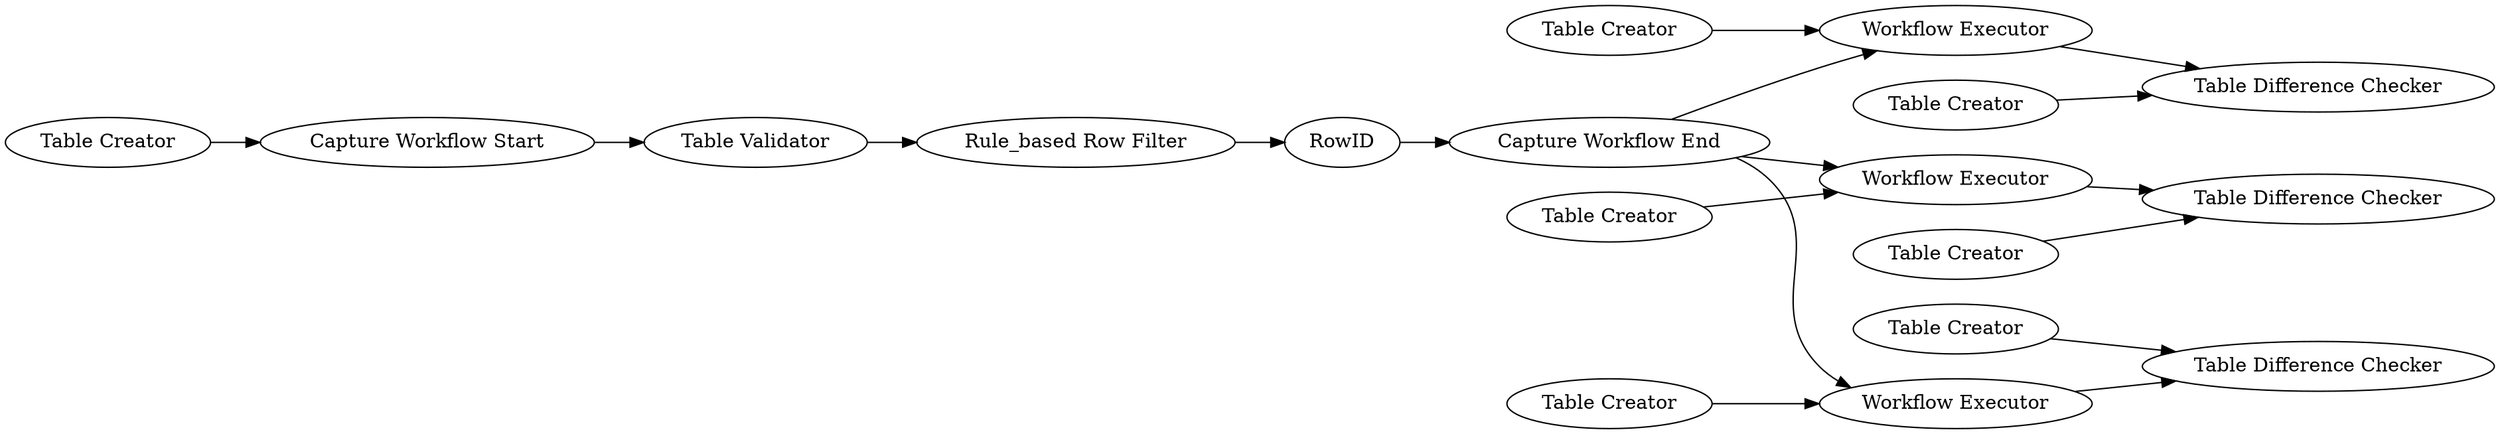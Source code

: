 digraph {
	3 -> 9
	14 -> 13
	20 -> 21
	16 -> 15
	18 -> 2
	4 -> 5
	10 -> 9
	2 -> 15
	8 -> 3
	5 -> 12
	22 -> 20
	15 -> 13
	17 -> 18
	19 -> 21
	12 -> 17
	2 -> 3
	2 -> 20
	5 [label="Capture Workflow Start"]
	16 [label="Table Creator"]
	20 [label="Workflow Executor"]
	13 [label="Table Difference Checker"]
	22 [label="Table Creator"]
	9 [label="Table Difference Checker"]
	4 [label="Table Creator"]
	18 [label=RowID]
	21 [label="Table Difference Checker"]
	10 [label="Table Creator"]
	8 [label="Table Creator"]
	15 [label="Workflow Executor"]
	14 [label="Table Creator"]
	17 [label="Rule_based Row Filter"]
	3 [label="Workflow Executor"]
	2 [label="Capture Workflow End"]
	12 [label="Table Validator"]
	19 [label="Table Creator"]
	rankdir=LR
}
